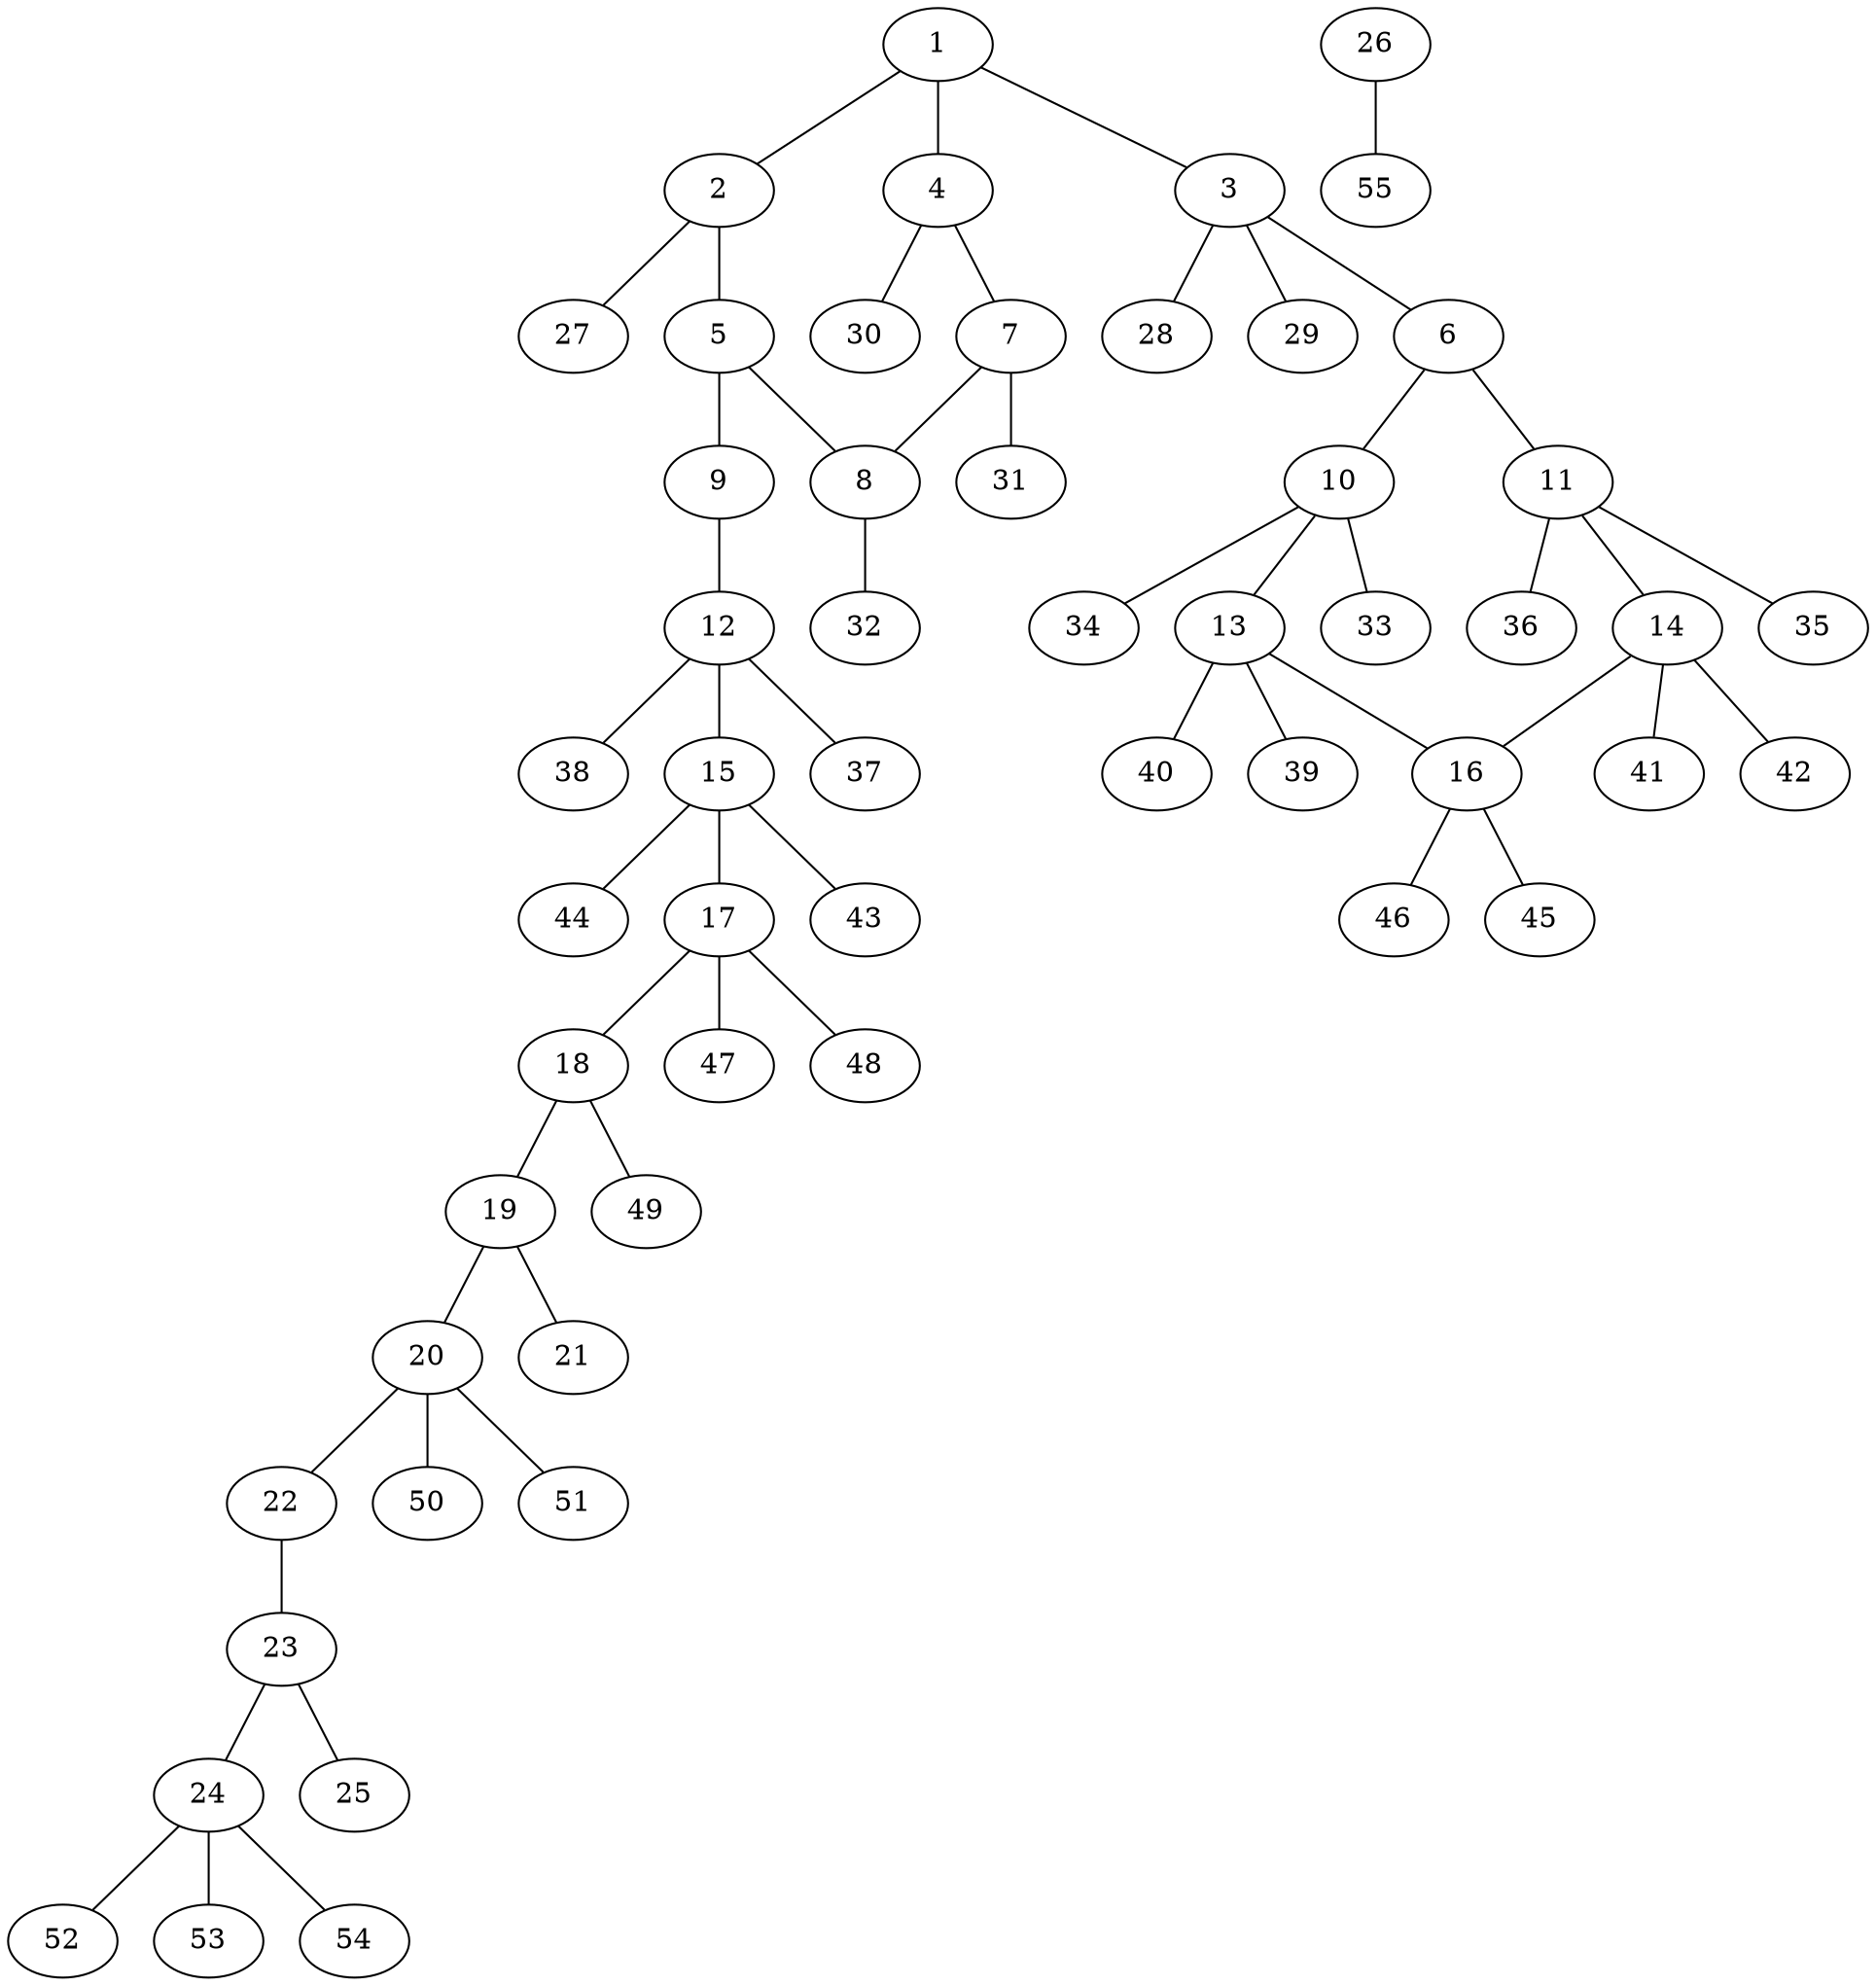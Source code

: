 graph molecule_2035 {
	1	 [chem=C];
	2	 [chem=C];
	1 -- 2	 [valence=1];
	3	 [chem=C];
	1 -- 3	 [valence=1];
	4	 [chem=C];
	1 -- 4	 [valence=2];
	5	 [chem=C];
	2 -- 5	 [valence=2];
	27	 [chem=H];
	2 -- 27	 [valence=1];
	6	 [chem=N];
	3 -- 6	 [valence=1];
	28	 [chem=H];
	3 -- 28	 [valence=1];
	29	 [chem=H];
	3 -- 29	 [valence=1];
	7	 [chem=C];
	4 -- 7	 [valence=1];
	30	 [chem=H];
	4 -- 30	 [valence=1];
	8	 [chem=C];
	5 -- 8	 [valence=1];
	9	 [chem=O];
	5 -- 9	 [valence=1];
	10	 [chem=C];
	6 -- 10	 [valence=1];
	11	 [chem=C];
	6 -- 11	 [valence=1];
	7 -- 8	 [valence=2];
	31	 [chem=H];
	7 -- 31	 [valence=1];
	32	 [chem=H];
	8 -- 32	 [valence=1];
	12	 [chem=C];
	9 -- 12	 [valence=1];
	13	 [chem=C];
	10 -- 13	 [valence=1];
	33	 [chem=H];
	10 -- 33	 [valence=1];
	34	 [chem=H];
	10 -- 34	 [valence=1];
	14	 [chem=C];
	11 -- 14	 [valence=1];
	35	 [chem=H];
	11 -- 35	 [valence=1];
	36	 [chem=H];
	11 -- 36	 [valence=1];
	15	 [chem=C];
	12 -- 15	 [valence=1];
	37	 [chem=H];
	12 -- 37	 [valence=1];
	38	 [chem=H];
	12 -- 38	 [valence=1];
	16	 [chem=C];
	13 -- 16	 [valence=1];
	39	 [chem=H];
	13 -- 39	 [valence=1];
	40	 [chem=H];
	13 -- 40	 [valence=1];
	14 -- 16	 [valence=1];
	41	 [chem=H];
	14 -- 41	 [valence=1];
	42	 [chem=H];
	14 -- 42	 [valence=1];
	17	 [chem=C];
	15 -- 17	 [valence=1];
	43	 [chem=H];
	15 -- 43	 [valence=1];
	44	 [chem=H];
	15 -- 44	 [valence=1];
	45	 [chem=H];
	16 -- 45	 [valence=1];
	46	 [chem=H];
	16 -- 46	 [valence=1];
	18	 [chem=N];
	17 -- 18	 [valence=1];
	47	 [chem=H];
	17 -- 47	 [valence=1];
	48	 [chem=H];
	17 -- 48	 [valence=1];
	19	 [chem=C];
	18 -- 19	 [valence=1];
	49	 [chem=H];
	18 -- 49	 [valence=1];
	20	 [chem=C];
	19 -- 20	 [valence=1];
	21	 [chem=O];
	19 -- 21	 [valence=2];
	22	 [chem=O];
	20 -- 22	 [valence=1];
	50	 [chem=H];
	20 -- 50	 [valence=1];
	51	 [chem=H];
	20 -- 51	 [valence=1];
	23	 [chem=C];
	22 -- 23	 [valence=1];
	24	 [chem=C];
	23 -- 24	 [valence=1];
	25	 [chem=O];
	23 -- 25	 [valence=2];
	52	 [chem=H];
	24 -- 52	 [valence=1];
	53	 [chem=H];
	24 -- 53	 [valence=1];
	54	 [chem=H];
	24 -- 54	 [valence=1];
	26	 [chem=Cl];
	55	 [chem=H];
	26 -- 55	 [valence=1];
}

